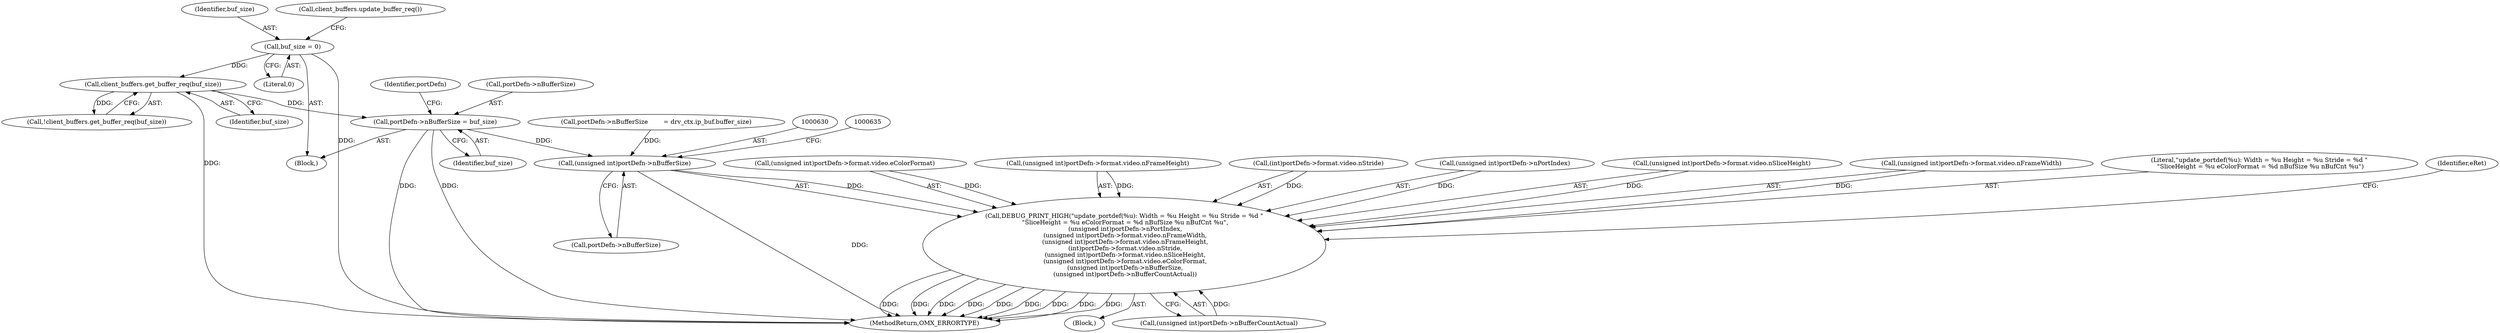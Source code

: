 digraph "0_Android_560ccdb509a7b86186fac0fce1b25bd9a3e6a6e8_3@pointer" {
"1000286" [label="(Call,portDefn->nBufferSize = buf_size)"];
"1000279" [label="(Call,client_buffers.get_buffer_req(buf_size))"];
"1000266" [label="(Call,buf_size = 0)"];
"1000629" [label="(Call,(unsigned int)portDefn->nBufferSize)"];
"1000577" [label="(Call,DEBUG_PRINT_HIGH(\"update_portdef(%u): Width = %u Height = %u Stride = %d \"\n \"SliceHeight = %u eColorFormat = %d nBufSize %u nBufCnt %u\",\n (unsigned int)portDefn->nPortIndex,\n (unsigned int)portDefn->format.video.nFrameWidth,\n (unsigned int)portDefn->format.video.nFrameHeight,\n (int)portDefn->format.video.nStride,\n (unsigned int)portDefn->format.video.nSliceHeight,\n (unsigned int)portDefn->format.video.eColorFormat,\n (unsigned int)portDefn->nBufferSize,\n (unsigned int)portDefn->nBufferCountActual))"];
"1000267" [label="(Identifier,buf_size)"];
"1000620" [label="(Call,(unsigned int)portDefn->format.video.eColorFormat)"];
"1000634" [label="(Call,(unsigned int)portDefn->nBufferCountActual)"];
"1000593" [label="(Call,(unsigned int)portDefn->format.video.nFrameHeight)"];
"1000577" [label="(Call,DEBUG_PRINT_HIGH(\"update_portdef(%u): Width = %u Height = %u Stride = %d \"\n \"SliceHeight = %u eColorFormat = %d nBufSize %u nBufCnt %u\",\n (unsigned int)portDefn->nPortIndex,\n (unsigned int)portDefn->format.video.nFrameWidth,\n (unsigned int)portDefn->format.video.nFrameHeight,\n (int)portDefn->format.video.nStride,\n (unsigned int)portDefn->format.video.nSliceHeight,\n (unsigned int)portDefn->format.video.eColorFormat,\n (unsigned int)portDefn->nBufferSize,\n (unsigned int)portDefn->nBufferCountActual))"];
"1000278" [label="(Call,!client_buffers.get_buffer_req(buf_size))"];
"1000266" [label="(Call,buf_size = 0)"];
"1000602" [label="(Call,(int)portDefn->format.video.nStride)"];
"1000271" [label="(Call,client_buffers.update_buffer_req())"];
"1000280" [label="(Identifier,buf_size)"];
"1000579" [label="(Call,(unsigned int)portDefn->nPortIndex)"];
"1000293" [label="(Identifier,portDefn)"];
"1000629" [label="(Call,(unsigned int)portDefn->nBufferSize)"];
"1000279" [label="(Call,client_buffers.get_buffer_req(buf_size))"];
"1000287" [label="(Call,portDefn->nBufferSize)"];
"1000611" [label="(Call,(unsigned int)portDefn->format.video.nSliceHeight)"];
"1000584" [label="(Call,(unsigned int)portDefn->format.video.nFrameWidth)"];
"1000268" [label="(Literal,0)"];
"1000264" [label="(Block,)"];
"1000641" [label="(MethodReturn,OMX_ERRORTYPE)"];
"1000103" [label="(Block,)"];
"1000206" [label="(Call,portDefn->nBufferSize        = drv_ctx.ip_buf.buffer_size)"];
"1000578" [label="(Literal,\"update_portdef(%u): Width = %u Height = %u Stride = %d \"\n \"SliceHeight = %u eColorFormat = %d nBufSize %u nBufCnt %u\")"];
"1000640" [label="(Identifier,eRet)"];
"1000286" [label="(Call,portDefn->nBufferSize = buf_size)"];
"1000290" [label="(Identifier,buf_size)"];
"1000631" [label="(Call,portDefn->nBufferSize)"];
"1000286" -> "1000264"  [label="AST: "];
"1000286" -> "1000290"  [label="CFG: "];
"1000287" -> "1000286"  [label="AST: "];
"1000290" -> "1000286"  [label="AST: "];
"1000293" -> "1000286"  [label="CFG: "];
"1000286" -> "1000641"  [label="DDG: "];
"1000286" -> "1000641"  [label="DDG: "];
"1000279" -> "1000286"  [label="DDG: "];
"1000286" -> "1000629"  [label="DDG: "];
"1000279" -> "1000278"  [label="AST: "];
"1000279" -> "1000280"  [label="CFG: "];
"1000280" -> "1000279"  [label="AST: "];
"1000278" -> "1000279"  [label="CFG: "];
"1000279" -> "1000641"  [label="DDG: "];
"1000279" -> "1000278"  [label="DDG: "];
"1000266" -> "1000279"  [label="DDG: "];
"1000266" -> "1000264"  [label="AST: "];
"1000266" -> "1000268"  [label="CFG: "];
"1000267" -> "1000266"  [label="AST: "];
"1000268" -> "1000266"  [label="AST: "];
"1000271" -> "1000266"  [label="CFG: "];
"1000266" -> "1000641"  [label="DDG: "];
"1000629" -> "1000577"  [label="AST: "];
"1000629" -> "1000631"  [label="CFG: "];
"1000630" -> "1000629"  [label="AST: "];
"1000631" -> "1000629"  [label="AST: "];
"1000635" -> "1000629"  [label="CFG: "];
"1000629" -> "1000641"  [label="DDG: "];
"1000629" -> "1000577"  [label="DDG: "];
"1000206" -> "1000629"  [label="DDG: "];
"1000577" -> "1000103"  [label="AST: "];
"1000577" -> "1000634"  [label="CFG: "];
"1000578" -> "1000577"  [label="AST: "];
"1000579" -> "1000577"  [label="AST: "];
"1000584" -> "1000577"  [label="AST: "];
"1000593" -> "1000577"  [label="AST: "];
"1000602" -> "1000577"  [label="AST: "];
"1000611" -> "1000577"  [label="AST: "];
"1000620" -> "1000577"  [label="AST: "];
"1000634" -> "1000577"  [label="AST: "];
"1000640" -> "1000577"  [label="CFG: "];
"1000577" -> "1000641"  [label="DDG: "];
"1000577" -> "1000641"  [label="DDG: "];
"1000577" -> "1000641"  [label="DDG: "];
"1000577" -> "1000641"  [label="DDG: "];
"1000577" -> "1000641"  [label="DDG: "];
"1000577" -> "1000641"  [label="DDG: "];
"1000577" -> "1000641"  [label="DDG: "];
"1000577" -> "1000641"  [label="DDG: "];
"1000577" -> "1000641"  [label="DDG: "];
"1000579" -> "1000577"  [label="DDG: "];
"1000584" -> "1000577"  [label="DDG: "];
"1000593" -> "1000577"  [label="DDG: "];
"1000602" -> "1000577"  [label="DDG: "];
"1000611" -> "1000577"  [label="DDG: "];
"1000620" -> "1000577"  [label="DDG: "];
"1000634" -> "1000577"  [label="DDG: "];
}
